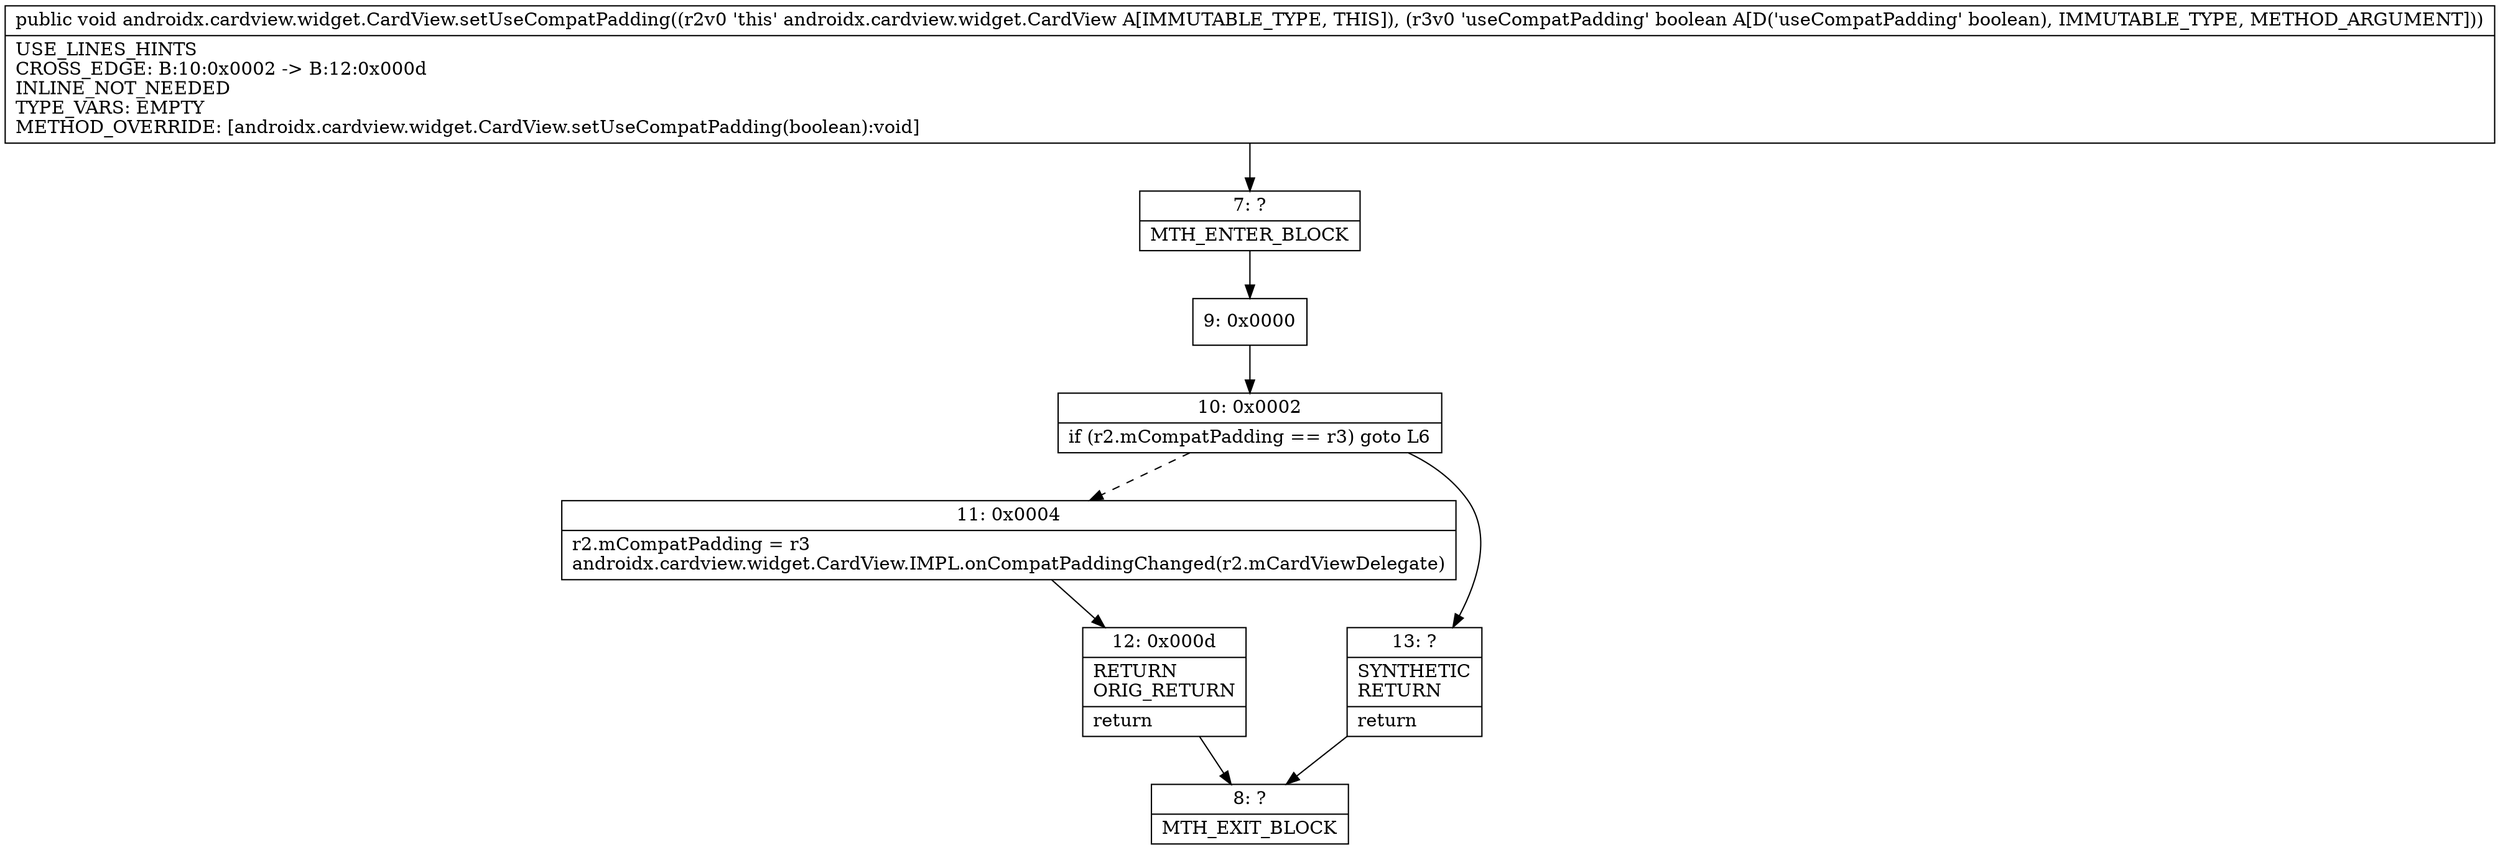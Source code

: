 digraph "CFG forandroidx.cardview.widget.CardView.setUseCompatPadding(Z)V" {
Node_7 [shape=record,label="{7\:\ ?|MTH_ENTER_BLOCK\l}"];
Node_9 [shape=record,label="{9\:\ 0x0000}"];
Node_10 [shape=record,label="{10\:\ 0x0002|if (r2.mCompatPadding == r3) goto L6\l}"];
Node_11 [shape=record,label="{11\:\ 0x0004|r2.mCompatPadding = r3\landroidx.cardview.widget.CardView.IMPL.onCompatPaddingChanged(r2.mCardViewDelegate)\l}"];
Node_12 [shape=record,label="{12\:\ 0x000d|RETURN\lORIG_RETURN\l|return\l}"];
Node_8 [shape=record,label="{8\:\ ?|MTH_EXIT_BLOCK\l}"];
Node_13 [shape=record,label="{13\:\ ?|SYNTHETIC\lRETURN\l|return\l}"];
MethodNode[shape=record,label="{public void androidx.cardview.widget.CardView.setUseCompatPadding((r2v0 'this' androidx.cardview.widget.CardView A[IMMUTABLE_TYPE, THIS]), (r3v0 'useCompatPadding' boolean A[D('useCompatPadding' boolean), IMMUTABLE_TYPE, METHOD_ARGUMENT]))  | USE_LINES_HINTS\lCROSS_EDGE: B:10:0x0002 \-\> B:12:0x000d\lINLINE_NOT_NEEDED\lTYPE_VARS: EMPTY\lMETHOD_OVERRIDE: [androidx.cardview.widget.CardView.setUseCompatPadding(boolean):void]\l}"];
MethodNode -> Node_7;Node_7 -> Node_9;
Node_9 -> Node_10;
Node_10 -> Node_11[style=dashed];
Node_10 -> Node_13;
Node_11 -> Node_12;
Node_12 -> Node_8;
Node_13 -> Node_8;
}

